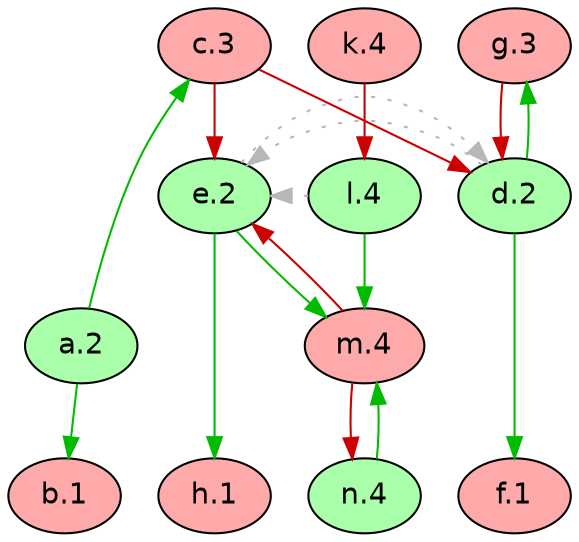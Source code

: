 digraph G {
  rankdir="TB"
  node [shape=oval style=filled fontname=Helvetica fontsize=14]
  node [fillcolor="#AAFFAA" fontcolor="#000000"] 
       a[label="a.2"] 
       l[label="l.4"] 
       d[label="d.2"] 
       e[label="e.2"] 
       n[label="n.4"]
  node [fillcolor="#FFAAAA" fontcolor="#000000"] 
       c[label="c.3"] 
       b[label="b.1"] 
       k[label="k.4"] 
       m[label="m.4"] 
       f[label="f.1"] 
       g[label="g.3"] 
       h[label="h.1"]
  edge [dir=forward color="#00BB00" style="solid"]
        "a" -> "c" 
        "a" -> "b" 
        "l" -> "m" 
        "e" -> "m" 
        "d" -> "f" 
        "d" -> "g" 
        "e" -> "h" 
        "n" -> "m" 
  edge [dir=forward color="#CC0000" style="solid"]
        "k" -> "l" 
        "c" -> "d" 
        "c" -> "e" 
        "m" -> "e" 
        "g" -> "d" 
        "m" -> "n" 
  edge [dir=forward color="#b7b7b7" style="dotted" constraint=false]
        "l" -> "e" 
        "d" -> "e" 
        "e" -> "d" 

  {rank = max; b; f; h}
  {rank = min; c; g}
}